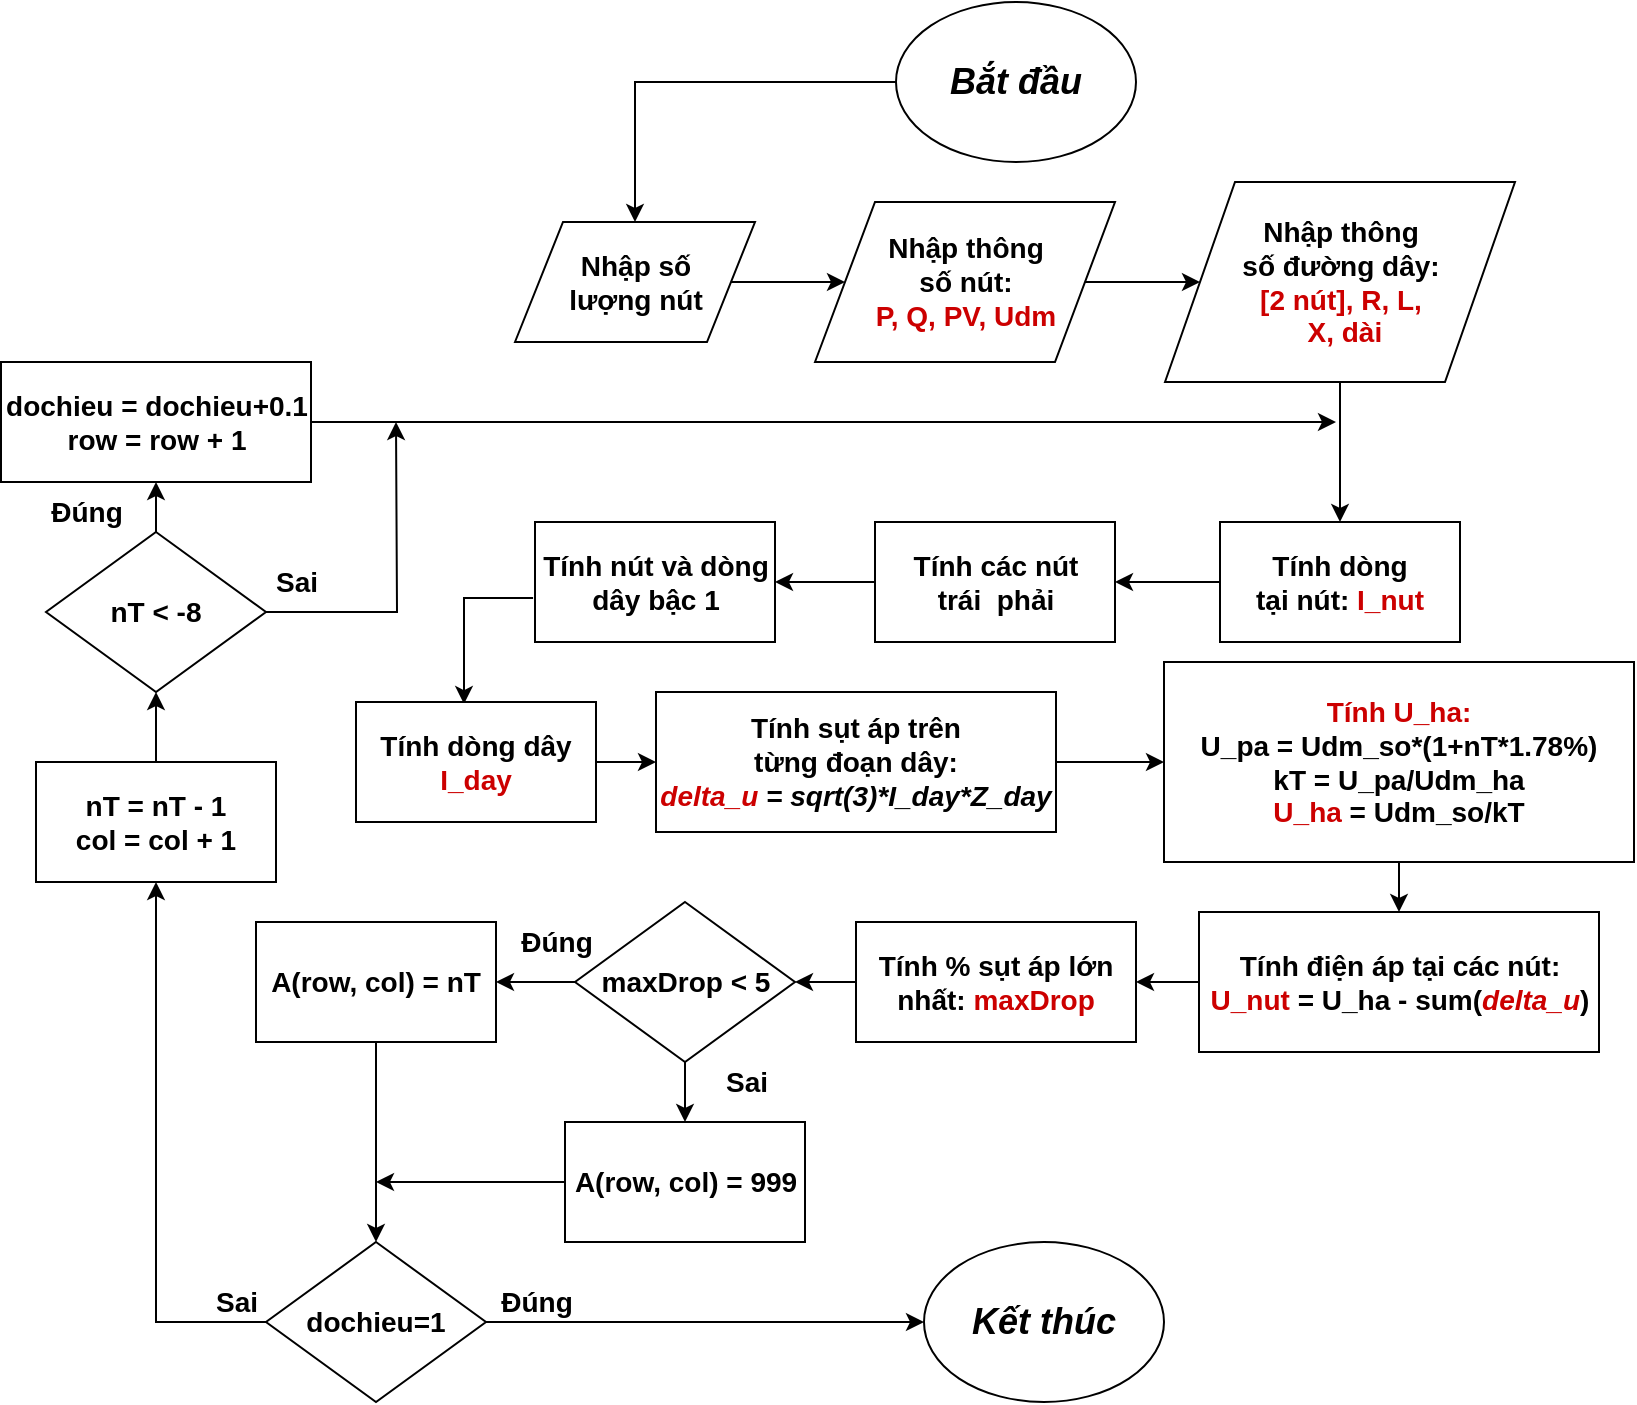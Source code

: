 <mxfile version="12.9.13" type="device"><diagram id="yN6l0N8_d4cYsAUig5dq" name="sumary"><mxGraphModel dx="862" dy="550" grid="1" gridSize="10" guides="1" tooltips="1" connect="1" arrows="1" fold="1" page="1" pageScale="1" pageWidth="850" pageHeight="1100" math="0" shadow="0"><root><mxCell id="0"/><mxCell id="1" parent="0"/><mxCell id="NWBQm6y_mtWO2orVU8wY-37" style="edgeStyle=orthogonalEdgeStyle;rounded=0;orthogonalLoop=1;jettySize=auto;html=1;" parent="1" source="NWBQm6y_mtWO2orVU8wY-1" target="NWBQm6y_mtWO2orVU8wY-2" edge="1"><mxGeometry relative="1" as="geometry"/></mxCell><mxCell id="NWBQm6y_mtWO2orVU8wY-1" value="&lt;font style=&quot;font-size: 18px&quot;&gt;&lt;b&gt;&lt;i&gt;Bắt đầu&lt;/i&gt;&lt;/b&gt;&lt;/font&gt;" style="ellipse;whiteSpace=wrap;html=1;" parent="1" vertex="1"><mxGeometry x="460" y="80" width="120" height="80" as="geometry"/></mxCell><mxCell id="NWBQm6y_mtWO2orVU8wY-10" value="" style="edgeStyle=orthogonalEdgeStyle;rounded=0;orthogonalLoop=1;jettySize=auto;html=1;" parent="1" source="NWBQm6y_mtWO2orVU8wY-2" target="NWBQm6y_mtWO2orVU8wY-4" edge="1"><mxGeometry relative="1" as="geometry"/></mxCell><mxCell id="NWBQm6y_mtWO2orVU8wY-2" value="&lt;font style=&quot;font-size: 14px&quot;&gt;&lt;b&gt;Nhập số &lt;br&gt;lượng nút&lt;/b&gt;&lt;/font&gt;" style="shape=parallelogram;perimeter=parallelogramPerimeter;whiteSpace=wrap;html=1;" parent="1" vertex="1"><mxGeometry x="269.5" y="190" width="120" height="60" as="geometry"/></mxCell><mxCell id="NWBQm6y_mtWO2orVU8wY-8" value="" style="edgeStyle=orthogonalEdgeStyle;rounded=0;orthogonalLoop=1;jettySize=auto;html=1;" parent="1" source="NWBQm6y_mtWO2orVU8wY-4" target="NWBQm6y_mtWO2orVU8wY-7" edge="1"><mxGeometry relative="1" as="geometry"/></mxCell><mxCell id="NWBQm6y_mtWO2orVU8wY-4" value="&lt;font style=&quot;font-size: 14px&quot;&gt;&lt;b&gt;Nhập thông &lt;br&gt;số&amp;nbsp;nút: &lt;br&gt;&lt;font color=&quot;#cc0000&quot;&gt;P, Q, PV, Udm&lt;/font&gt;&lt;/b&gt;&lt;/font&gt;" style="shape=parallelogram;perimeter=parallelogramPerimeter;whiteSpace=wrap;html=1;" parent="1" vertex="1"><mxGeometry x="419.5" y="180" width="150" height="80" as="geometry"/></mxCell><mxCell id="NWBQm6y_mtWO2orVU8wY-14" value="" style="edgeStyle=orthogonalEdgeStyle;rounded=0;orthogonalLoop=1;jettySize=auto;html=1;" parent="1" source="NWBQm6y_mtWO2orVU8wY-7" target="NWBQm6y_mtWO2orVU8wY-13" edge="1"><mxGeometry relative="1" as="geometry"/></mxCell><mxCell id="NWBQm6y_mtWO2orVU8wY-7" value="&lt;font style=&quot;font-size: 14px&quot;&gt;&lt;b&gt;Nhập thông &lt;br&gt;số đường dây: &lt;br&gt;&lt;font color=&quot;#cc0000&quot;&gt;[2 nút], R, L,&lt;br&gt;&lt;/font&gt;&amp;nbsp;&lt;font color=&quot;#cc0000&quot;&gt;X, dài&lt;/font&gt;&lt;br&gt;&lt;/b&gt;&lt;/font&gt;" style="shape=parallelogram;perimeter=parallelogramPerimeter;whiteSpace=wrap;html=1;" parent="1" vertex="1"><mxGeometry x="594.5" y="170" width="175" height="100" as="geometry"/></mxCell><mxCell id="NWBQm6y_mtWO2orVU8wY-16" value="" style="edgeStyle=orthogonalEdgeStyle;rounded=0;orthogonalLoop=1;jettySize=auto;html=1;" parent="1" source="NWBQm6y_mtWO2orVU8wY-13" target="NWBQm6y_mtWO2orVU8wY-15" edge="1"><mxGeometry relative="1" as="geometry"/></mxCell><mxCell id="NWBQm6y_mtWO2orVU8wY-13" value="&lt;font style=&quot;font-size: 14px&quot;&gt;&lt;b&gt;Tính dòng &lt;br&gt;tại nút: &lt;font color=&quot;#cc0000&quot;&gt;I_nut&lt;/font&gt;&lt;/b&gt;&lt;/font&gt;" style="rounded=0;whiteSpace=wrap;html=1;" parent="1" vertex="1"><mxGeometry x="622" y="340" width="120" height="60" as="geometry"/></mxCell><mxCell id="NWBQm6y_mtWO2orVU8wY-18" value="" style="edgeStyle=orthogonalEdgeStyle;rounded=0;orthogonalLoop=1;jettySize=auto;html=1;" parent="1" source="NWBQm6y_mtWO2orVU8wY-15" target="NWBQm6y_mtWO2orVU8wY-17" edge="1"><mxGeometry relative="1" as="geometry"/></mxCell><mxCell id="NWBQm6y_mtWO2orVU8wY-15" value="&lt;font style=&quot;font-size: 14px&quot;&gt;&lt;b&gt;Tính các nút&lt;br&gt;trái&amp;nbsp; phải&lt;/b&gt;&lt;/font&gt;" style="rounded=0;whiteSpace=wrap;html=1;" parent="1" vertex="1"><mxGeometry x="449.5" y="340" width="120" height="60" as="geometry"/></mxCell><mxCell id="NWBQm6y_mtWO2orVU8wY-30" style="edgeStyle=orthogonalEdgeStyle;rounded=0;orthogonalLoop=1;jettySize=auto;html=1;entryX=0.45;entryY=0.017;entryDx=0;entryDy=0;entryPerimeter=0;exitX=-0.008;exitY=0.633;exitDx=0;exitDy=0;exitPerimeter=0;" parent="1" source="NWBQm6y_mtWO2orVU8wY-17" target="NWBQm6y_mtWO2orVU8wY-19" edge="1"><mxGeometry relative="1" as="geometry"/></mxCell><mxCell id="NWBQm6y_mtWO2orVU8wY-17" value="&lt;span style=&quot;font-size: 14px&quot;&gt;&lt;b&gt;Tính nút và dòng dây bậc 1&lt;/b&gt;&lt;/span&gt;" style="rounded=0;whiteSpace=wrap;html=1;" parent="1" vertex="1"><mxGeometry x="279.5" y="340" width="120" height="60" as="geometry"/></mxCell><mxCell id="NWBQm6y_mtWO2orVU8wY-23" value="" style="edgeStyle=orthogonalEdgeStyle;rounded=0;orthogonalLoop=1;jettySize=auto;html=1;" parent="1" source="NWBQm6y_mtWO2orVU8wY-19" target="NWBQm6y_mtWO2orVU8wY-21" edge="1"><mxGeometry relative="1" as="geometry"/></mxCell><mxCell id="NWBQm6y_mtWO2orVU8wY-19" value="&lt;span style=&quot;font-size: 14px&quot;&gt;&lt;b&gt;Tính dòng dây&lt;br&gt;&lt;font color=&quot;#cc0000&quot;&gt;I_day&lt;/font&gt;&lt;br&gt;&lt;/b&gt;&lt;/span&gt;" style="rounded=0;whiteSpace=wrap;html=1;" parent="1" vertex="1"><mxGeometry x="190" y="430" width="120" height="60" as="geometry"/></mxCell><mxCell id="NWBQm6y_mtWO2orVU8wY-32" value="" style="edgeStyle=orthogonalEdgeStyle;rounded=0;orthogonalLoop=1;jettySize=auto;html=1;" parent="1" source="NWBQm6y_mtWO2orVU8wY-21" target="NWBQm6y_mtWO2orVU8wY-31" edge="1"><mxGeometry relative="1" as="geometry"/></mxCell><mxCell id="NWBQm6y_mtWO2orVU8wY-21" value="&lt;span style=&quot;font-size: 14px&quot;&gt;&lt;b&gt;Tính sụt áp trên &lt;br&gt;từng đoạn dây:&lt;br&gt;&lt;i&gt;&lt;font color=&quot;#cc0000&quot;&gt;delta_u &lt;/font&gt;= sqrt(3)*I_day*Z_day&lt;/i&gt;&lt;br&gt;&lt;/b&gt;&lt;/span&gt;" style="rounded=0;whiteSpace=wrap;html=1;" parent="1" vertex="1"><mxGeometry x="340" y="425" width="200" height="70" as="geometry"/></mxCell><mxCell id="NWBQm6y_mtWO2orVU8wY-34" value="" style="edgeStyle=orthogonalEdgeStyle;rounded=0;orthogonalLoop=1;jettySize=auto;html=1;" parent="1" source="NWBQm6y_mtWO2orVU8wY-24" target="NWBQm6y_mtWO2orVU8wY-28" edge="1"><mxGeometry relative="1" as="geometry"/></mxCell><mxCell id="NWBQm6y_mtWO2orVU8wY-24" value="&lt;span style=&quot;font-size: 14px&quot;&gt;&lt;b&gt;Tính điện áp tại các nút:&lt;br&gt;&lt;font color=&quot;#cc0000&quot;&gt;U_nut &lt;/font&gt;= U_ha - sum(&lt;/b&gt;&lt;/span&gt;&lt;b style=&quot;font-size: 14px&quot;&gt;&lt;i&gt;&lt;font color=&quot;#cc0000&quot;&gt;delta_u&lt;/font&gt;&lt;/i&gt;&lt;/b&gt;&lt;span style=&quot;font-size: 14px&quot;&gt;&lt;b&gt;)&lt;br&gt;&lt;/b&gt;&lt;/span&gt;" style="rounded=0;whiteSpace=wrap;html=1;" parent="1" vertex="1"><mxGeometry x="611.5" y="535" width="200" height="70" as="geometry"/></mxCell><mxCell id="NWBQm6y_mtWO2orVU8wY-39" value="" style="edgeStyle=orthogonalEdgeStyle;rounded=0;orthogonalLoop=1;jettySize=auto;html=1;" parent="1" source="NWBQm6y_mtWO2orVU8wY-28" target="NWBQm6y_mtWO2orVU8wY-35" edge="1"><mxGeometry relative="1" as="geometry"/></mxCell><mxCell id="NWBQm6y_mtWO2orVU8wY-28" value="&lt;span style=&quot;font-size: 14px&quot;&gt;&lt;b&gt;Tính % sụt áp lớn nhất: &lt;font color=&quot;#cc0000&quot;&gt;maxDrop&lt;/font&gt;&lt;br&gt;&lt;/b&gt;&lt;/span&gt;" style="rounded=0;whiteSpace=wrap;html=1;" parent="1" vertex="1"><mxGeometry x="440" y="540" width="140" height="60" as="geometry"/></mxCell><mxCell id="NWBQm6y_mtWO2orVU8wY-33" value="" style="edgeStyle=orthogonalEdgeStyle;rounded=0;orthogonalLoop=1;jettySize=auto;html=1;" parent="1" source="NWBQm6y_mtWO2orVU8wY-31" target="NWBQm6y_mtWO2orVU8wY-24" edge="1"><mxGeometry relative="1" as="geometry"/></mxCell><mxCell id="NWBQm6y_mtWO2orVU8wY-31" value="&lt;span style=&quot;font-size: 14px&quot;&gt;&lt;b&gt;&lt;font color=&quot;#cc0000&quot;&gt;Tính U_ha:&lt;br&gt;&lt;/font&gt;U_pa = Udm_so*(1+nT*1.78%)&lt;br&gt;kT = U_pa/Udm_ha&lt;br&gt;&lt;font color=&quot;#cc0000&quot;&gt;U_ha&lt;/font&gt; = Udm_so/kT&lt;br&gt;&lt;/b&gt;&lt;/span&gt;" style="rounded=0;whiteSpace=wrap;html=1;" parent="1" vertex="1"><mxGeometry x="594" y="410" width="235" height="100" as="geometry"/></mxCell><mxCell id="NWBQm6y_mtWO2orVU8wY-47" value="" style="edgeStyle=orthogonalEdgeStyle;rounded=0;orthogonalLoop=1;jettySize=auto;html=1;" parent="1" source="NWBQm6y_mtWO2orVU8wY-35" target="NWBQm6y_mtWO2orVU8wY-42" edge="1"><mxGeometry relative="1" as="geometry"/></mxCell><mxCell id="NWBQm6y_mtWO2orVU8wY-51" value="" style="edgeStyle=orthogonalEdgeStyle;rounded=0;orthogonalLoop=1;jettySize=auto;html=1;" parent="1" source="NWBQm6y_mtWO2orVU8wY-35" target="NWBQm6y_mtWO2orVU8wY-45" edge="1"><mxGeometry relative="1" as="geometry"/></mxCell><mxCell id="NWBQm6y_mtWO2orVU8wY-35" value="&lt;font style=&quot;font-size: 14px&quot;&gt;&lt;b&gt;maxDrop &amp;lt; 5&lt;/b&gt;&lt;/font&gt;" style="rhombus;whiteSpace=wrap;html=1;" parent="1" vertex="1"><mxGeometry x="299.5" y="530" width="110" height="80" as="geometry"/></mxCell><mxCell id="NWBQm6y_mtWO2orVU8wY-57" value="" style="edgeStyle=orthogonalEdgeStyle;rounded=0;orthogonalLoop=1;jettySize=auto;html=1;" parent="1" source="NWBQm6y_mtWO2orVU8wY-40" target="NWBQm6y_mtWO2orVU8wY-52" edge="1"><mxGeometry relative="1" as="geometry"/></mxCell><mxCell id="NWBQm6y_mtWO2orVU8wY-40" value="&lt;span style=&quot;font-size: 14px&quot;&gt;&lt;b&gt;nT = nT - 1&lt;br&gt;col = col + 1&lt;br&gt;&lt;/b&gt;&lt;/span&gt;" style="rounded=0;whiteSpace=wrap;html=1;" parent="1" vertex="1"><mxGeometry x="30" y="460" width="120" height="60" as="geometry"/></mxCell><mxCell id="NWBQm6y_mtWO2orVU8wY-72" style="edgeStyle=orthogonalEdgeStyle;rounded=0;orthogonalLoop=1;jettySize=auto;html=1;entryX=0.5;entryY=0;entryDx=0;entryDy=0;" parent="1" source="NWBQm6y_mtWO2orVU8wY-42" target="NWBQm6y_mtWO2orVU8wY-67" edge="1"><mxGeometry relative="1" as="geometry"/></mxCell><mxCell id="NWBQm6y_mtWO2orVU8wY-42" value="&lt;span style=&quot;font-size: 14px&quot;&gt;&lt;b&gt;A(row, col) = nT&lt;br&gt;&lt;/b&gt;&lt;/span&gt;" style="rounded=0;whiteSpace=wrap;html=1;" parent="1" vertex="1"><mxGeometry x="140" y="540" width="120" height="60" as="geometry"/></mxCell><mxCell id="NWBQm6y_mtWO2orVU8wY-73" style="edgeStyle=orthogonalEdgeStyle;rounded=0;orthogonalLoop=1;jettySize=auto;html=1;" parent="1" source="NWBQm6y_mtWO2orVU8wY-45" edge="1"><mxGeometry relative="1" as="geometry"><mxPoint x="200" y="670" as="targetPoint"/></mxGeometry></mxCell><mxCell id="NWBQm6y_mtWO2orVU8wY-45" value="&lt;b style=&quot;font-size: 14px&quot;&gt;A(row, col) = 999&lt;/b&gt;&lt;span style=&quot;font-size: 14px&quot;&gt;&lt;b&gt;&lt;br&gt;&lt;/b&gt;&lt;/span&gt;" style="rounded=0;whiteSpace=wrap;html=1;" parent="1" vertex="1"><mxGeometry x="294.5" y="640" width="120" height="60" as="geometry"/></mxCell><mxCell id="NWBQm6y_mtWO2orVU8wY-58" value="" style="edgeStyle=orthogonalEdgeStyle;rounded=0;orthogonalLoop=1;jettySize=auto;html=1;" parent="1" source="NWBQm6y_mtWO2orVU8wY-52" target="NWBQm6y_mtWO2orVU8wY-53" edge="1"><mxGeometry relative="1" as="geometry"/></mxCell><mxCell id="NWBQm6y_mtWO2orVU8wY-82" style="edgeStyle=orthogonalEdgeStyle;rounded=0;orthogonalLoop=1;jettySize=auto;html=1;" parent="1" source="NWBQm6y_mtWO2orVU8wY-52" edge="1"><mxGeometry relative="1" as="geometry"><mxPoint x="210" y="290" as="targetPoint"/></mxGeometry></mxCell><mxCell id="NWBQm6y_mtWO2orVU8wY-52" value="&lt;font style=&quot;font-size: 14px&quot;&gt;&lt;b&gt;nT &amp;lt; -8&lt;/b&gt;&lt;/font&gt;" style="rhombus;whiteSpace=wrap;html=1;" parent="1" vertex="1"><mxGeometry x="35" y="345" width="110" height="80" as="geometry"/></mxCell><mxCell id="NWBQm6y_mtWO2orVU8wY-66" style="edgeStyle=orthogonalEdgeStyle;rounded=0;orthogonalLoop=1;jettySize=auto;html=1;" parent="1" source="NWBQm6y_mtWO2orVU8wY-53" edge="1"><mxGeometry relative="1" as="geometry"><mxPoint x="680" y="290" as="targetPoint"/></mxGeometry></mxCell><mxCell id="NWBQm6y_mtWO2orVU8wY-53" value="&lt;span style=&quot;font-size: 14px&quot;&gt;&lt;b&gt;dochieu = dochieu+0.1&lt;br&gt;row = row + 1&lt;br&gt;&lt;/b&gt;&lt;/span&gt;" style="rounded=0;whiteSpace=wrap;html=1;" parent="1" vertex="1"><mxGeometry x="12.5" y="260" width="155" height="60" as="geometry"/></mxCell><mxCell id="NWBQm6y_mtWO2orVU8wY-59" value="&lt;b&gt;&lt;font style=&quot;font-size: 14px&quot;&gt;Đúng&lt;/font&gt;&lt;/b&gt;" style="text;html=1;align=center;verticalAlign=middle;resizable=0;points=[];autosize=1;" parent="1" vertex="1"><mxGeometry x="264.5" y="540" width="50" height="20" as="geometry"/></mxCell><mxCell id="NWBQm6y_mtWO2orVU8wY-60" value="&lt;b&gt;&lt;font style=&quot;font-size: 14px&quot;&gt;Sai&lt;/font&gt;&lt;/b&gt;" style="text;html=1;align=center;verticalAlign=middle;resizable=0;points=[];autosize=1;" parent="1" vertex="1"><mxGeometry x="364.5" y="610" width="40" height="20" as="geometry"/></mxCell><mxCell id="NWBQm6y_mtWO2orVU8wY-61" value="&lt;b&gt;&lt;font style=&quot;font-size: 14px&quot;&gt;Đúng&lt;/font&gt;&lt;/b&gt;" style="text;html=1;align=center;verticalAlign=middle;resizable=0;points=[];autosize=1;" parent="1" vertex="1"><mxGeometry x="30" y="325" width="50" height="20" as="geometry"/></mxCell><mxCell id="NWBQm6y_mtWO2orVU8wY-65" value="&lt;b&gt;&lt;font style=&quot;font-size: 14px&quot;&gt;Sai&lt;/font&gt;&lt;/b&gt;" style="text;html=1;align=center;verticalAlign=middle;resizable=0;points=[];autosize=1;" parent="1" vertex="1"><mxGeometry x="140" y="360" width="40" height="20" as="geometry"/></mxCell><mxCell id="NWBQm6y_mtWO2orVU8wY-74" style="edgeStyle=orthogonalEdgeStyle;rounded=0;orthogonalLoop=1;jettySize=auto;html=1;entryX=0.5;entryY=1;entryDx=0;entryDy=0;" parent="1" source="NWBQm6y_mtWO2orVU8wY-67" target="NWBQm6y_mtWO2orVU8wY-40" edge="1"><mxGeometry relative="1" as="geometry"><mxPoint x="90" y="560" as="targetPoint"/><Array as="points"><mxPoint x="90" y="740"/></Array></mxGeometry></mxCell><mxCell id="NWBQm6y_mtWO2orVU8wY-78" style="edgeStyle=orthogonalEdgeStyle;rounded=0;orthogonalLoop=1;jettySize=auto;html=1;entryX=0;entryY=0.5;entryDx=0;entryDy=0;" parent="1" source="NWBQm6y_mtWO2orVU8wY-67" target="NWBQm6y_mtWO2orVU8wY-69" edge="1"><mxGeometry relative="1" as="geometry"/></mxCell><mxCell id="NWBQm6y_mtWO2orVU8wY-67" value="&lt;font style=&quot;font-size: 14px&quot;&gt;&lt;b&gt;dochieu=1&lt;/b&gt;&lt;/font&gt;" style="rhombus;whiteSpace=wrap;html=1;" parent="1" vertex="1"><mxGeometry x="145" y="700" width="110" height="80" as="geometry"/></mxCell><mxCell id="NWBQm6y_mtWO2orVU8wY-69" value="&lt;font style=&quot;font-size: 18px&quot;&gt;&lt;b&gt;&lt;i&gt;Kết thúc&lt;/i&gt;&lt;/b&gt;&lt;/font&gt;" style="ellipse;whiteSpace=wrap;html=1;" parent="1" vertex="1"><mxGeometry x="474" y="700" width="120" height="80" as="geometry"/></mxCell><mxCell id="NWBQm6y_mtWO2orVU8wY-79" value="&lt;b&gt;&lt;font style=&quot;font-size: 14px&quot;&gt;Sai&lt;/font&gt;&lt;/b&gt;" style="text;html=1;align=center;verticalAlign=middle;resizable=0;points=[];autosize=1;" parent="1" vertex="1"><mxGeometry x="110" y="720" width="40" height="20" as="geometry"/></mxCell><mxCell id="NWBQm6y_mtWO2orVU8wY-81" value="&lt;b&gt;&lt;font style=&quot;font-size: 14px&quot;&gt;Đúng&lt;/font&gt;&lt;/b&gt;" style="text;html=1;align=center;verticalAlign=middle;resizable=0;points=[];autosize=1;" parent="1" vertex="1"><mxGeometry x="255" y="720" width="50" height="20" as="geometry"/></mxCell></root></mxGraphModel></diagram></mxfile>